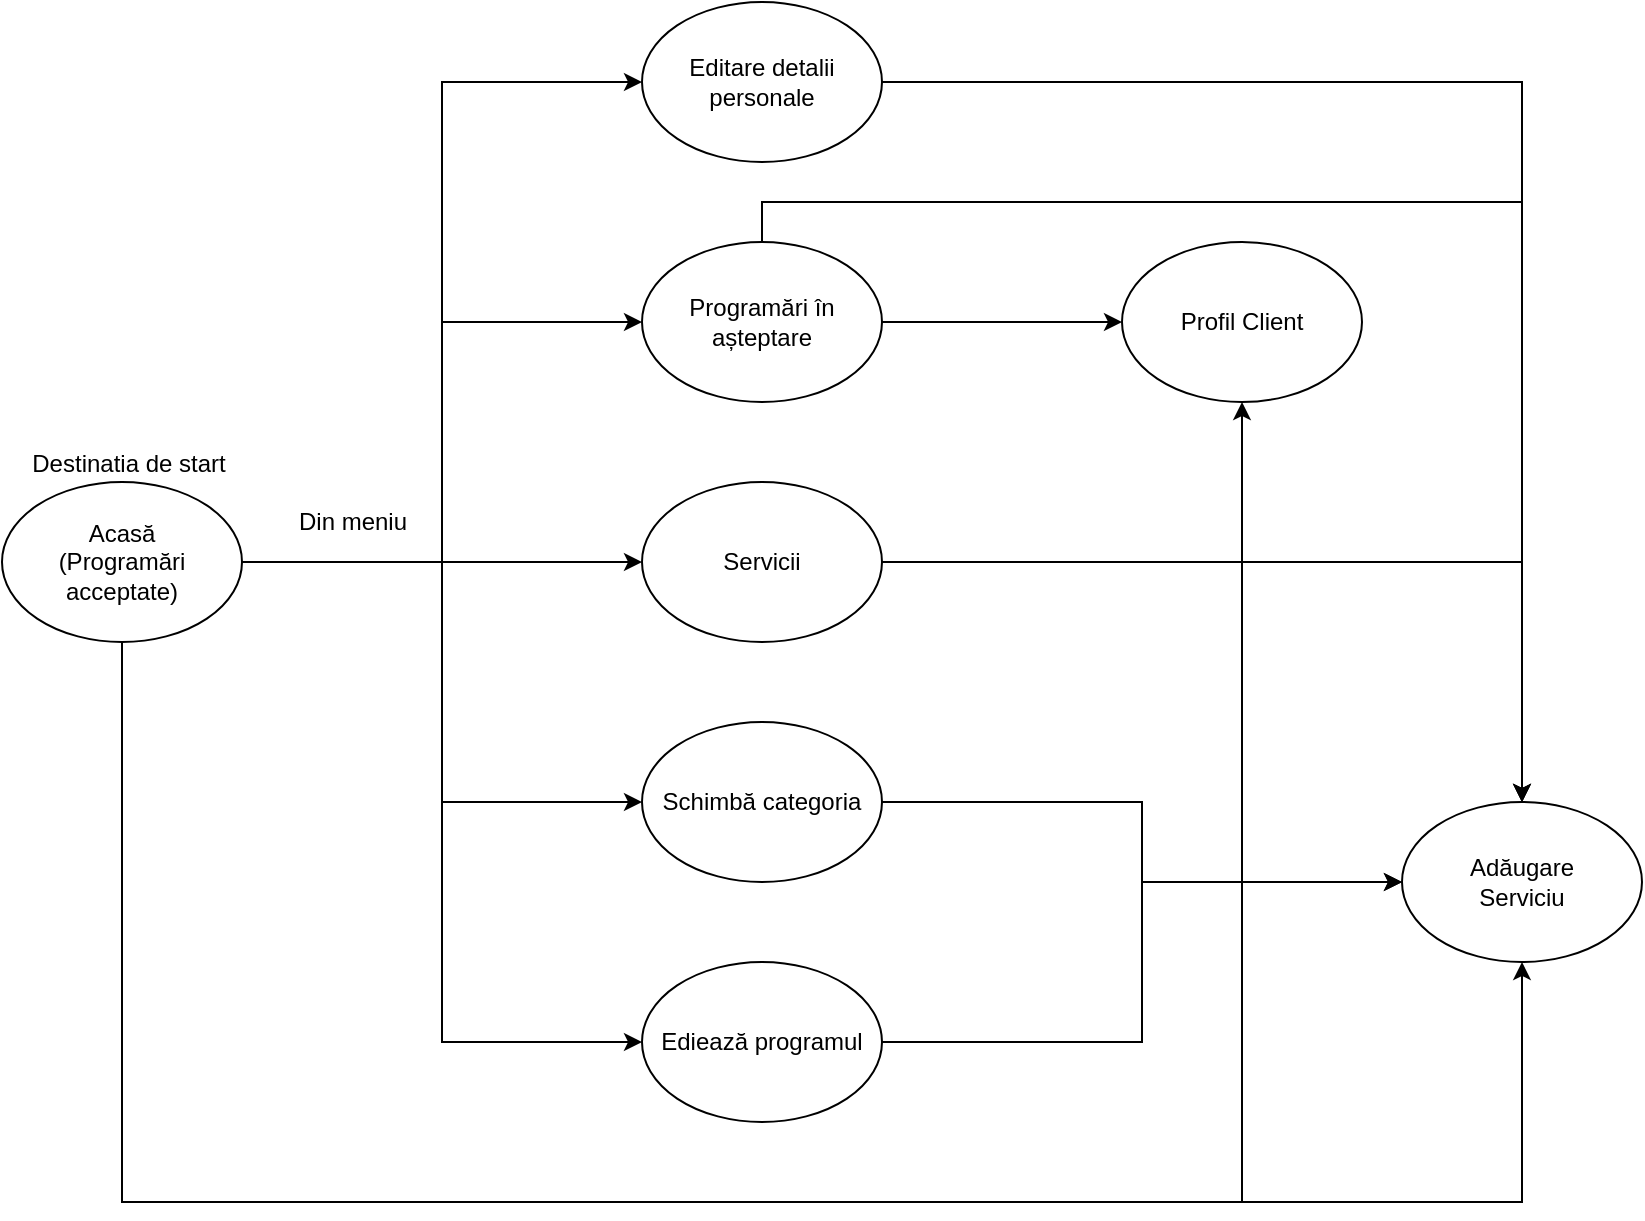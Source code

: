 <mxfile version="12.8.4" type="device"><diagram id="_nZbmAO6bIt367xM-cKL" name="Page-1"><mxGraphModel dx="1205" dy="608" grid="0" gridSize="10" guides="1" tooltips="1" connect="1" arrows="1" fold="1" page="1" pageScale="1" pageWidth="850" pageHeight="1100" math="0" shadow="0"><root><mxCell id="0"/><mxCell id="1" parent="0"/><mxCell id="qJpR8KssNfnbd2hEck8y-7" style="edgeStyle=orthogonalEdgeStyle;rounded=0;orthogonalLoop=1;jettySize=auto;html=1;entryX=0;entryY=0.5;entryDx=0;entryDy=0;" edge="1" parent="1" source="qJpR8KssNfnbd2hEck8y-1" target="qJpR8KssNfnbd2hEck8y-3"><mxGeometry relative="1" as="geometry"><mxPoint x="255" y="300" as="targetPoint"/><Array as="points"><mxPoint x="235" y="300"/><mxPoint x="235" y="60"/></Array></mxGeometry></mxCell><mxCell id="qJpR8KssNfnbd2hEck8y-9" style="edgeStyle=orthogonalEdgeStyle;rounded=0;orthogonalLoop=1;jettySize=auto;html=1;entryX=0;entryY=0.5;entryDx=0;entryDy=0;" edge="1" parent="1" source="qJpR8KssNfnbd2hEck8y-1" target="qJpR8KssNfnbd2hEck8y-6"><mxGeometry relative="1" as="geometry"/></mxCell><mxCell id="qJpR8KssNfnbd2hEck8y-10" style="edgeStyle=orthogonalEdgeStyle;rounded=0;orthogonalLoop=1;jettySize=auto;html=1;entryX=0;entryY=0.5;entryDx=0;entryDy=0;" edge="1" parent="1" source="qJpR8KssNfnbd2hEck8y-1" target="qJpR8KssNfnbd2hEck8y-2"><mxGeometry relative="1" as="geometry"/></mxCell><mxCell id="qJpR8KssNfnbd2hEck8y-11" style="edgeStyle=orthogonalEdgeStyle;rounded=0;orthogonalLoop=1;jettySize=auto;html=1;entryX=0;entryY=0.5;entryDx=0;entryDy=0;" edge="1" parent="1" source="qJpR8KssNfnbd2hEck8y-1" target="qJpR8KssNfnbd2hEck8y-4"><mxGeometry relative="1" as="geometry"/></mxCell><mxCell id="qJpR8KssNfnbd2hEck8y-12" style="edgeStyle=orthogonalEdgeStyle;rounded=0;orthogonalLoop=1;jettySize=auto;html=1;entryX=0;entryY=0.5;entryDx=0;entryDy=0;" edge="1" parent="1" source="qJpR8KssNfnbd2hEck8y-1" target="qJpR8KssNfnbd2hEck8y-5"><mxGeometry relative="1" as="geometry"/></mxCell><mxCell id="qJpR8KssNfnbd2hEck8y-13" style="edgeStyle=orthogonalEdgeStyle;rounded=0;orthogonalLoop=1;jettySize=auto;html=1;entryX=0.5;entryY=1;entryDx=0;entryDy=0;" edge="1" parent="1" target="qJpR8KssNfnbd2hEck8y-15"><mxGeometry relative="1" as="geometry"><mxPoint x="75" y="180" as="targetPoint"/><mxPoint x="75" y="340" as="sourcePoint"/><Array as="points"><mxPoint x="75" y="620"/><mxPoint x="775" y="620"/></Array></mxGeometry></mxCell><mxCell id="qJpR8KssNfnbd2hEck8y-18" style="edgeStyle=orthogonalEdgeStyle;rounded=0;orthogonalLoop=1;jettySize=auto;html=1;entryX=0.5;entryY=1;entryDx=0;entryDy=0;" edge="1" parent="1" source="qJpR8KssNfnbd2hEck8y-1" target="qJpR8KssNfnbd2hEck8y-17"><mxGeometry relative="1" as="geometry"><Array as="points"><mxPoint x="75" y="620"/><mxPoint x="635" y="620"/></Array></mxGeometry></mxCell><mxCell id="qJpR8KssNfnbd2hEck8y-1" value="Acasă&lt;br&gt;(Programări acceptate)" style="ellipse;whiteSpace=wrap;html=1;" vertex="1" parent="1"><mxGeometry x="15" y="260" width="120" height="80" as="geometry"/></mxCell><mxCell id="qJpR8KssNfnbd2hEck8y-26" style="edgeStyle=orthogonalEdgeStyle;rounded=0;orthogonalLoop=1;jettySize=auto;html=1;entryX=0.5;entryY=0;entryDx=0;entryDy=0;" edge="1" parent="1" source="qJpR8KssNfnbd2hEck8y-2" target="qJpR8KssNfnbd2hEck8y-15"><mxGeometry relative="1" as="geometry"/></mxCell><mxCell id="qJpR8KssNfnbd2hEck8y-2" value="Servicii" style="ellipse;whiteSpace=wrap;html=1;" vertex="1" parent="1"><mxGeometry x="335" y="260" width="120" height="80" as="geometry"/></mxCell><mxCell id="qJpR8KssNfnbd2hEck8y-19" style="edgeStyle=orthogonalEdgeStyle;rounded=0;orthogonalLoop=1;jettySize=auto;html=1;entryX=0.5;entryY=0;entryDx=0;entryDy=0;fillColor=#f8cecc;strokeColor=#000000;" edge="1" parent="1" source="qJpR8KssNfnbd2hEck8y-3" target="qJpR8KssNfnbd2hEck8y-15"><mxGeometry relative="1" as="geometry"/></mxCell><mxCell id="qJpR8KssNfnbd2hEck8y-3" value="Editare detalii&lt;br&gt;personale" style="ellipse;whiteSpace=wrap;html=1;" vertex="1" parent="1"><mxGeometry x="335" y="20" width="120" height="80" as="geometry"/></mxCell><mxCell id="qJpR8KssNfnbd2hEck8y-27" style="edgeStyle=orthogonalEdgeStyle;rounded=0;orthogonalLoop=1;jettySize=auto;html=1;entryX=0;entryY=0.5;entryDx=0;entryDy=0;" edge="1" parent="1" source="qJpR8KssNfnbd2hEck8y-4" target="qJpR8KssNfnbd2hEck8y-15"><mxGeometry relative="1" as="geometry"/></mxCell><mxCell id="qJpR8KssNfnbd2hEck8y-4" value="Schimbă categoria" style="ellipse;whiteSpace=wrap;html=1;" vertex="1" parent="1"><mxGeometry x="335" y="380" width="120" height="80" as="geometry"/></mxCell><mxCell id="qJpR8KssNfnbd2hEck8y-28" style="edgeStyle=orthogonalEdgeStyle;rounded=0;orthogonalLoop=1;jettySize=auto;html=1;entryX=0;entryY=0.5;entryDx=0;entryDy=0;" edge="1" parent="1" source="qJpR8KssNfnbd2hEck8y-5" target="qJpR8KssNfnbd2hEck8y-15"><mxGeometry relative="1" as="geometry"/></mxCell><mxCell id="qJpR8KssNfnbd2hEck8y-5" value="Ediează programul" style="ellipse;whiteSpace=wrap;html=1;" vertex="1" parent="1"><mxGeometry x="335" y="500" width="120" height="80" as="geometry"/></mxCell><mxCell id="qJpR8KssNfnbd2hEck8y-16" style="edgeStyle=orthogonalEdgeStyle;rounded=0;orthogonalLoop=1;jettySize=auto;html=1;exitX=1;exitY=0.5;exitDx=0;exitDy=0;" edge="1" parent="1" source="qJpR8KssNfnbd2hEck8y-6"><mxGeometry relative="1" as="geometry"><mxPoint x="575" y="180" as="targetPoint"/></mxGeometry></mxCell><mxCell id="qJpR8KssNfnbd2hEck8y-21" style="edgeStyle=orthogonalEdgeStyle;rounded=0;orthogonalLoop=1;jettySize=auto;html=1;entryX=0.5;entryY=0;entryDx=0;entryDy=0;fillColor=#f8cecc;strokeColor=#000000;" edge="1" parent="1" source="qJpR8KssNfnbd2hEck8y-6" target="qJpR8KssNfnbd2hEck8y-15"><mxGeometry relative="1" as="geometry"><mxPoint x="335" y="120" as="targetPoint"/><Array as="points"><mxPoint x="395" y="120"/><mxPoint x="775" y="120"/></Array></mxGeometry></mxCell><mxCell id="qJpR8KssNfnbd2hEck8y-6" value="Programări în&lt;br&gt;așteptare" style="ellipse;whiteSpace=wrap;html=1;" vertex="1" parent="1"><mxGeometry x="335" y="140" width="120" height="80" as="geometry"/></mxCell><mxCell id="qJpR8KssNfnbd2hEck8y-8" value="Din meniu" style="text;html=1;align=center;verticalAlign=middle;resizable=0;points=[];autosize=1;" vertex="1" parent="1"><mxGeometry x="155" y="270" width="70" height="20" as="geometry"/></mxCell><mxCell id="qJpR8KssNfnbd2hEck8y-15" value="Adăugare&lt;br&gt;Serviciu" style="ellipse;whiteSpace=wrap;html=1;" vertex="1" parent="1"><mxGeometry x="715" y="420" width="120" height="80" as="geometry"/></mxCell><mxCell id="qJpR8KssNfnbd2hEck8y-17" value="Profil Client" style="ellipse;whiteSpace=wrap;html=1;" vertex="1" parent="1"><mxGeometry x="575" y="140" width="120" height="80" as="geometry"/></mxCell><mxCell id="qJpR8KssNfnbd2hEck8y-29" value="Destinatia de start" style="text;html=1;align=center;verticalAlign=middle;resizable=0;points=[];autosize=1;" vertex="1" parent="1"><mxGeometry x="24" y="242" width="107" height="18" as="geometry"/></mxCell></root></mxGraphModel></diagram></mxfile>